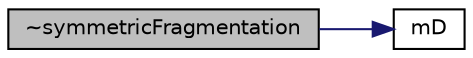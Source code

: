 digraph "~symmetricFragmentation"
{
  bgcolor="transparent";
  edge [fontname="Helvetica",fontsize="10",labelfontname="Helvetica",labelfontsize="10"];
  node [fontname="Helvetica",fontsize="10",shape=record];
  rankdir="LR";
  Node1 [label="~symmetricFragmentation",height=0.2,width=0.4,color="black", fillcolor="grey75", style="filled", fontcolor="black"];
  Node1 -> Node2 [color="midnightblue",fontsize="10",style="solid",fontname="Helvetica"];
  Node2 [label="mD",height=0.2,width=0.4,color="black",URL="$a00060.html#af11d63388088dc9b381b450559526d24",tooltip="Moment of the daughter distribution function. "];
}
